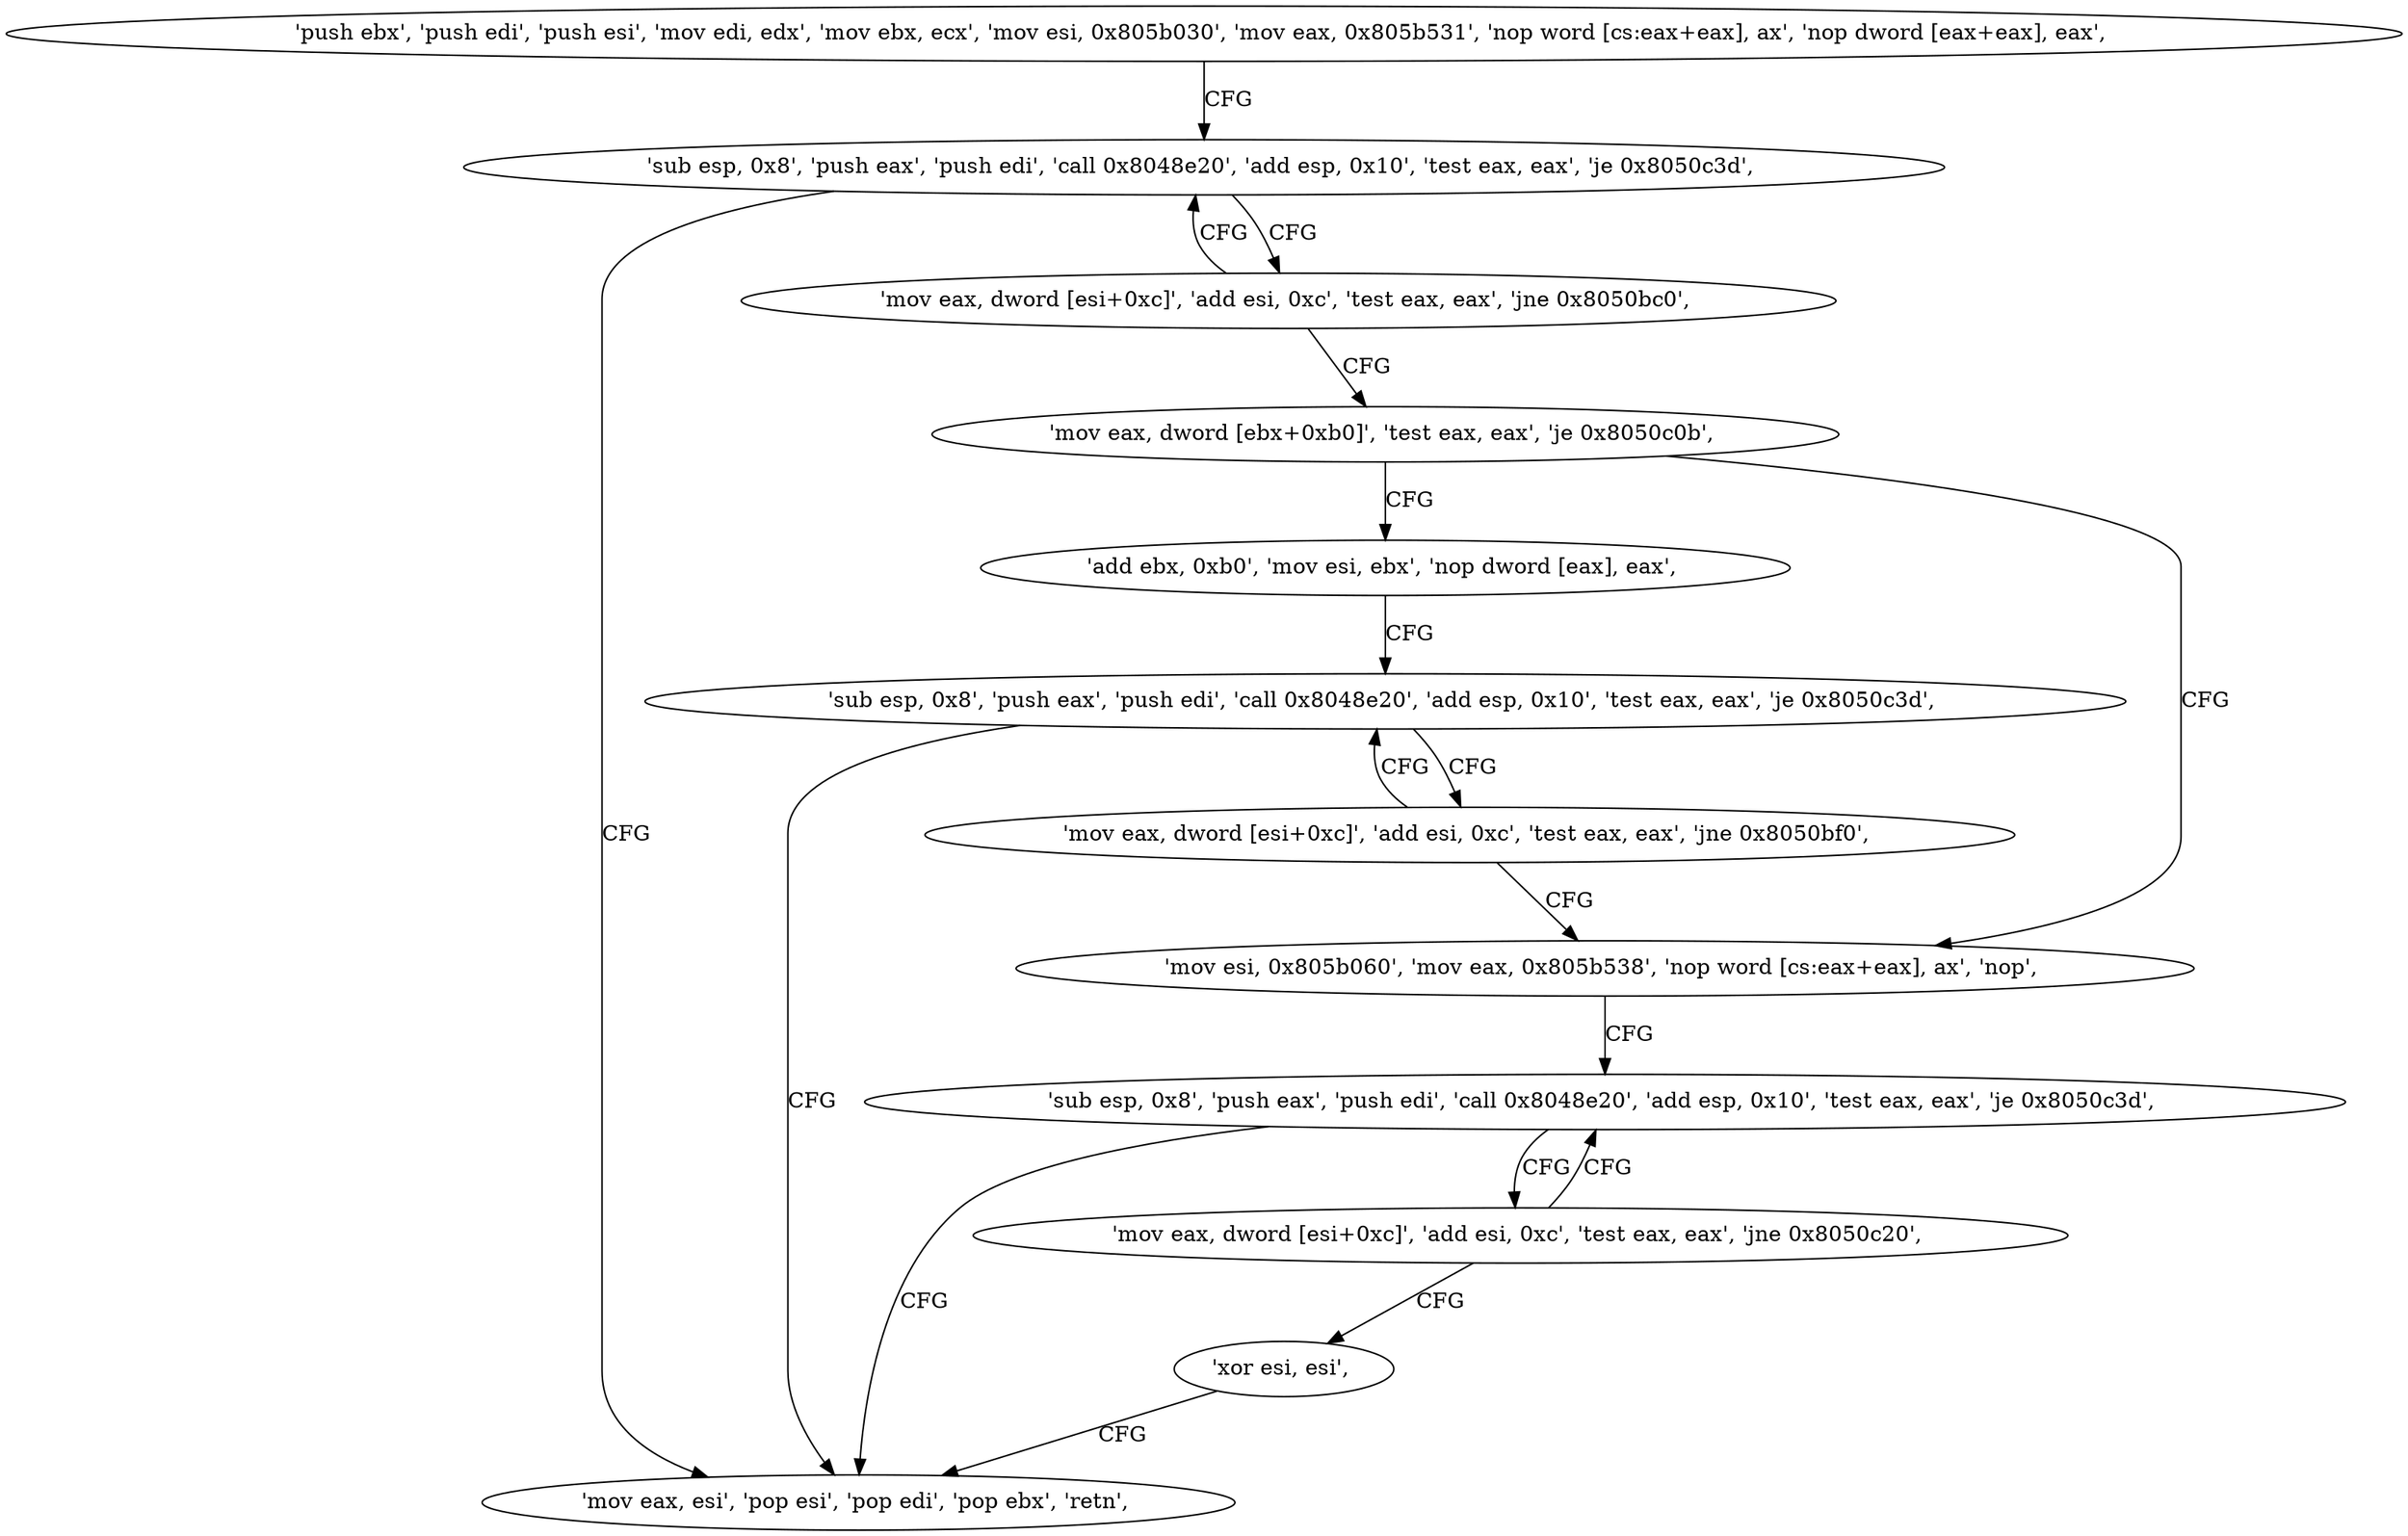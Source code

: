 digraph "func" {
"134548384" [label = "'push ebx', 'push edi', 'push esi', 'mov edi, edx', 'mov ebx, ecx', 'mov esi, 0x805b030', 'mov eax, 0x805b531', 'nop word [cs:eax+eax], ax', 'nop dword [eax+eax], eax', " ]
"134548416" [label = "'sub esp, 0x8', 'push eax', 'push edi', 'call 0x8048e20', 'add esp, 0x10', 'test eax, eax', 'je 0x8050c3d', " ]
"134548541" [label = "'mov eax, esi', 'pop esi', 'pop edi', 'pop ebx', 'retn', " ]
"134548433" [label = "'mov eax, dword [esi+0xc]', 'add esi, 0xc', 'test eax, eax', 'jne 0x8050bc0', " ]
"134548443" [label = "'mov eax, dword [ebx+0xb0]', 'test eax, eax', 'je 0x8050c0b', " ]
"134548491" [label = "'mov esi, 0x805b060', 'mov eax, 0x805b538', 'nop word [cs:eax+eax], ax', 'nop', " ]
"134548453" [label = "'add ebx, 0xb0', 'mov esi, ebx', 'nop dword [eax], eax', " ]
"134548512" [label = "'sub esp, 0x8', 'push eax', 'push edi', 'call 0x8048e20', 'add esp, 0x10', 'test eax, eax', 'je 0x8050c3d', " ]
"134548464" [label = "'sub esp, 0x8', 'push eax', 'push edi', 'call 0x8048e20', 'add esp, 0x10', 'test eax, eax', 'je 0x8050c3d', " ]
"134548529" [label = "'mov eax, dword [esi+0xc]', 'add esi, 0xc', 'test eax, eax', 'jne 0x8050c20', " ]
"134548539" [label = "'xor esi, esi', " ]
"134548481" [label = "'mov eax, dword [esi+0xc]', 'add esi, 0xc', 'test eax, eax', 'jne 0x8050bf0', " ]
"134548384" -> "134548416" [ label = "CFG" ]
"134548416" -> "134548541" [ label = "CFG" ]
"134548416" -> "134548433" [ label = "CFG" ]
"134548433" -> "134548416" [ label = "CFG" ]
"134548433" -> "134548443" [ label = "CFG" ]
"134548443" -> "134548491" [ label = "CFG" ]
"134548443" -> "134548453" [ label = "CFG" ]
"134548491" -> "134548512" [ label = "CFG" ]
"134548453" -> "134548464" [ label = "CFG" ]
"134548512" -> "134548541" [ label = "CFG" ]
"134548512" -> "134548529" [ label = "CFG" ]
"134548464" -> "134548541" [ label = "CFG" ]
"134548464" -> "134548481" [ label = "CFG" ]
"134548529" -> "134548512" [ label = "CFG" ]
"134548529" -> "134548539" [ label = "CFG" ]
"134548539" -> "134548541" [ label = "CFG" ]
"134548481" -> "134548464" [ label = "CFG" ]
"134548481" -> "134548491" [ label = "CFG" ]
}
